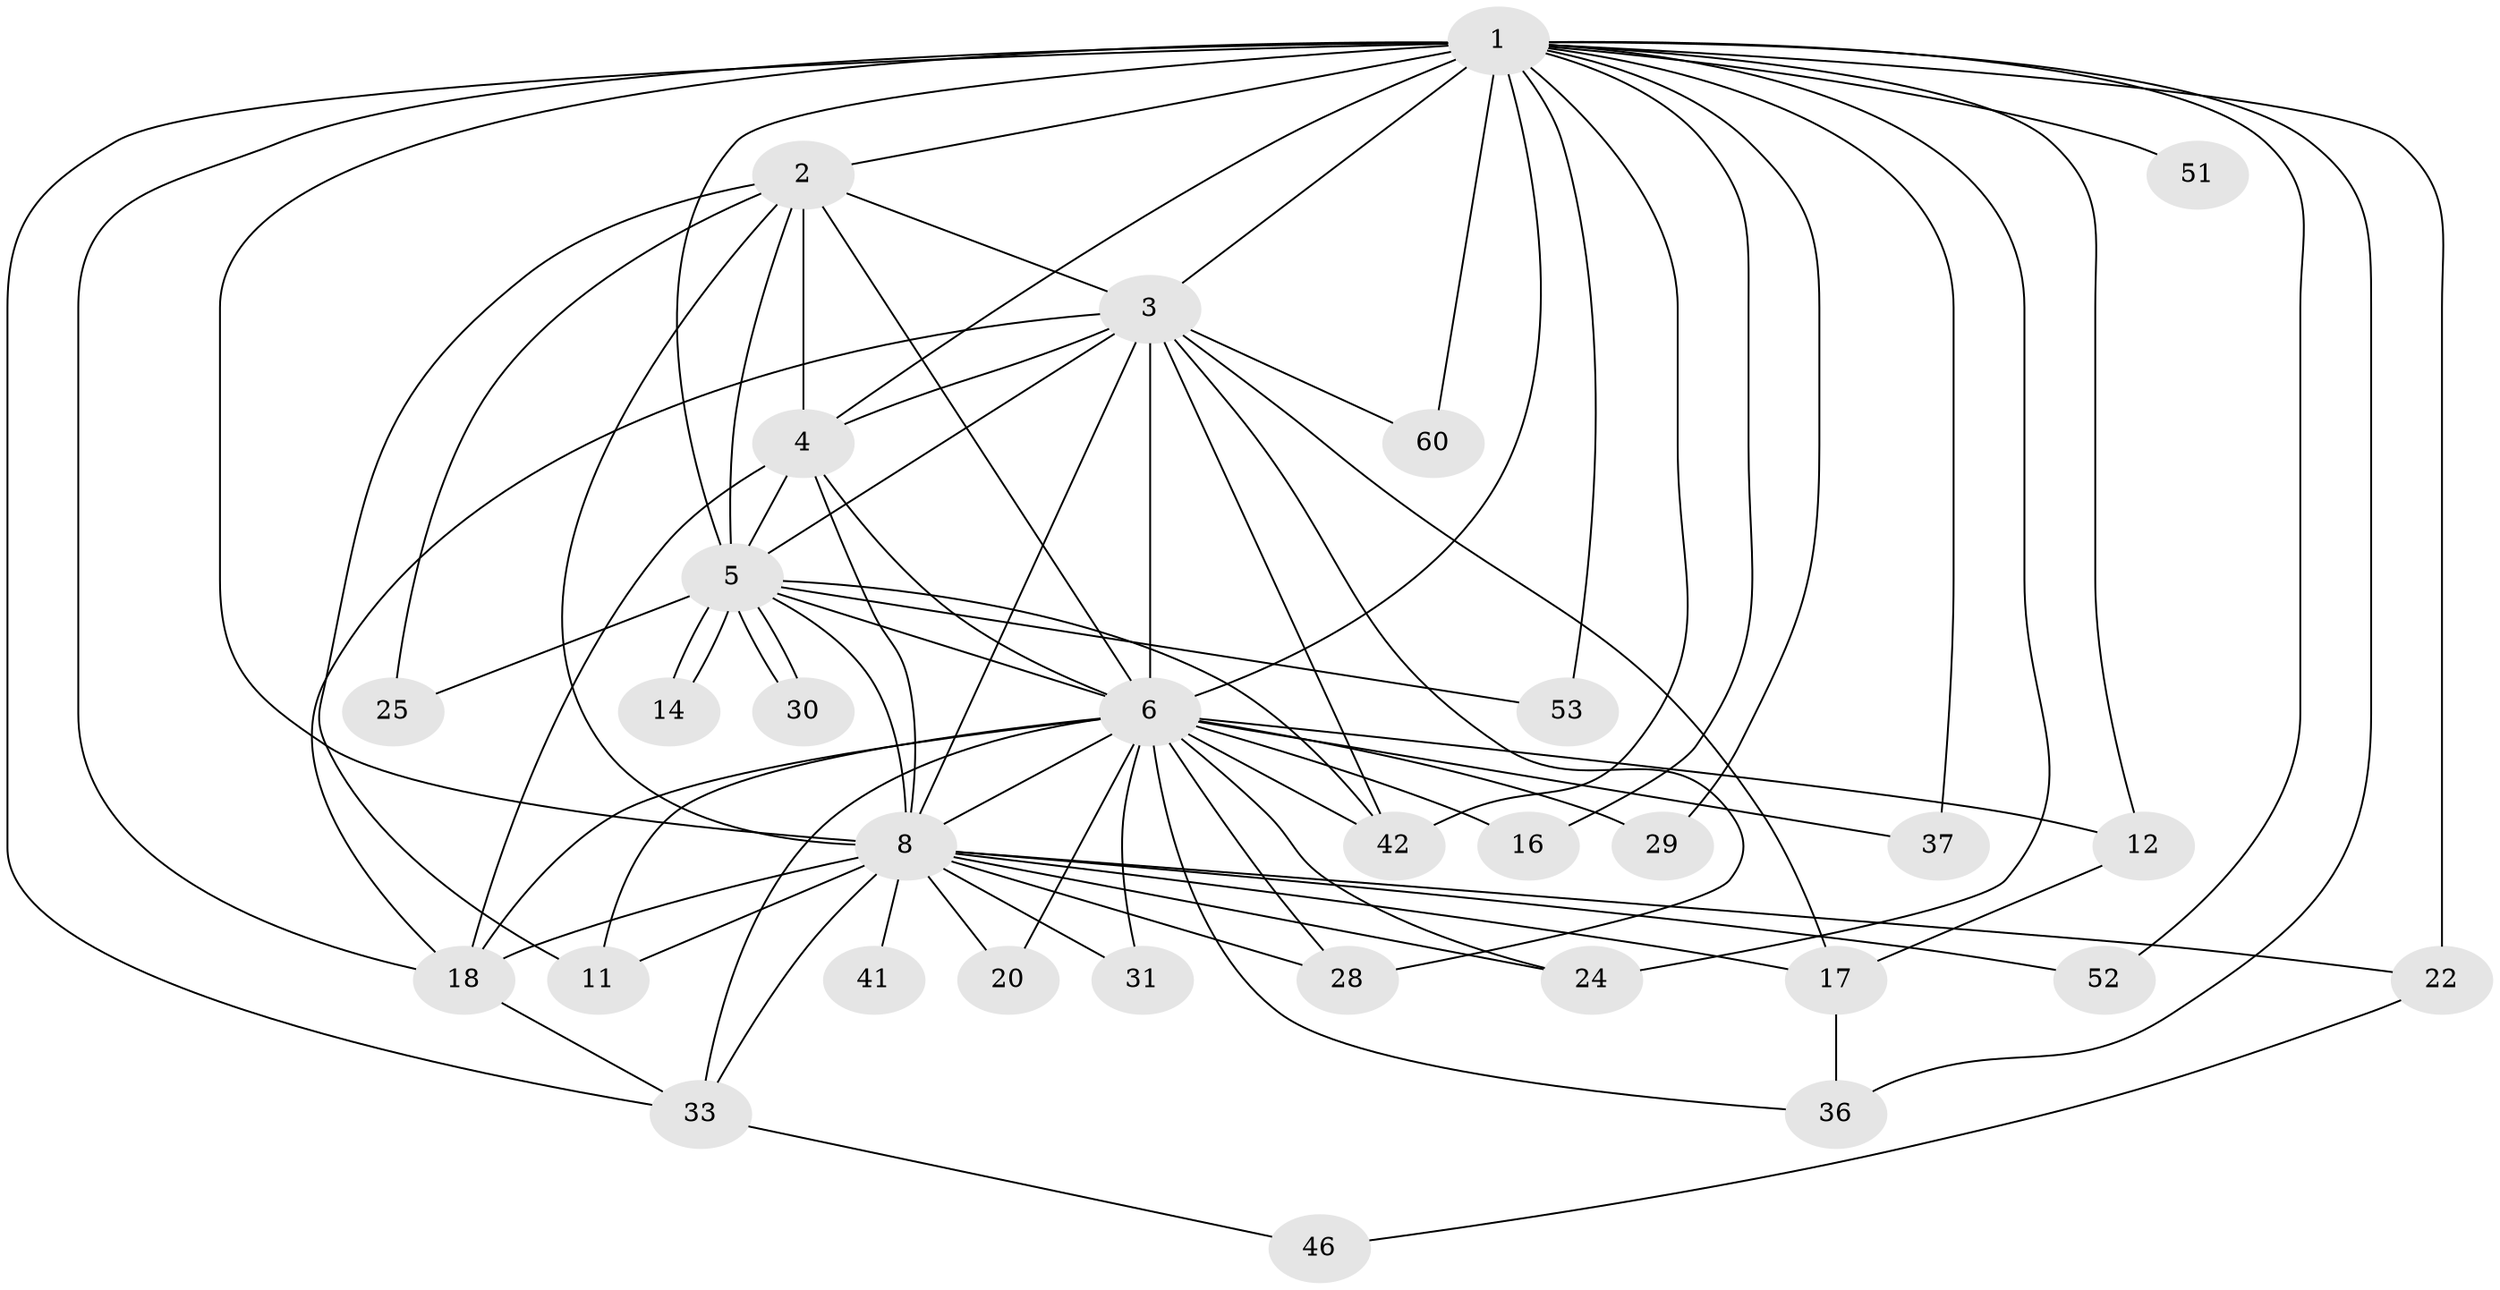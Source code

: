 // original degree distribution, {19: 0.016129032258064516, 11: 0.016129032258064516, 16: 0.03225806451612903, 12: 0.016129032258064516, 18: 0.016129032258064516, 14: 0.016129032258064516, 21: 0.016129032258064516, 17: 0.016129032258064516, 20: 0.016129032258064516, 3: 0.20967741935483872, 2: 0.5161290322580645, 5: 0.04838709677419355, 4: 0.06451612903225806}
// Generated by graph-tools (version 1.1) at 2025/13/03/09/25 04:13:58]
// undirected, 31 vertices, 79 edges
graph export_dot {
graph [start="1"]
  node [color=gray90,style=filled];
  1 [super="+13+7"];
  2;
  3 [super="+32+27"];
  4;
  5 [super="+35"];
  6 [super="+10+15"];
  8 [super="+9+39"];
  11;
  12;
  14;
  16;
  17 [super="+49+47"];
  18 [super="+19+34+26"];
  20;
  22 [super="+43"];
  24 [super="+40"];
  25;
  28 [super="+48"];
  29 [super="+62"];
  30;
  31;
  33 [super="+55"];
  36;
  37;
  41;
  42 [super="+59+45"];
  46;
  51;
  52;
  53;
  60;
  1 -- 2 [weight=2];
  1 -- 3 [weight=3];
  1 -- 4 [weight=2];
  1 -- 5 [weight=3];
  1 -- 6 [weight=4];
  1 -- 8 [weight=6];
  1 -- 18;
  1 -- 24 [weight=2];
  1 -- 36;
  1 -- 51 [weight=2];
  1 -- 60;
  1 -- 33;
  1 -- 12;
  1 -- 16;
  1 -- 22 [weight=2];
  1 -- 29 [weight=2];
  1 -- 37;
  1 -- 42;
  1 -- 52;
  1 -- 53;
  2 -- 3;
  2 -- 4;
  2 -- 5;
  2 -- 6 [weight=2];
  2 -- 8 [weight=2];
  2 -- 11;
  2 -- 25;
  3 -- 4 [weight=2];
  3 -- 5;
  3 -- 6 [weight=2];
  3 -- 8 [weight=2];
  3 -- 60;
  3 -- 42;
  3 -- 28;
  3 -- 17;
  3 -- 18;
  4 -- 5;
  4 -- 6 [weight=3];
  4 -- 8 [weight=2];
  4 -- 18;
  5 -- 6 [weight=3];
  5 -- 8 [weight=2];
  5 -- 14;
  5 -- 14;
  5 -- 25;
  5 -- 30;
  5 -- 30;
  5 -- 53;
  5 -- 42;
  6 -- 8 [weight=8];
  6 -- 16;
  6 -- 20;
  6 -- 29;
  6 -- 33;
  6 -- 36;
  6 -- 37;
  6 -- 11;
  6 -- 12;
  6 -- 18 [weight=2];
  6 -- 28;
  6 -- 24;
  6 -- 42;
  6 -- 31;
  8 -- 18;
  8 -- 20;
  8 -- 22;
  8 -- 28;
  8 -- 41 [weight=2];
  8 -- 24;
  8 -- 11;
  8 -- 17;
  8 -- 52;
  8 -- 31;
  8 -- 33;
  12 -- 17;
  17 -- 36;
  18 -- 33;
  22 -- 46;
  33 -- 46;
}
